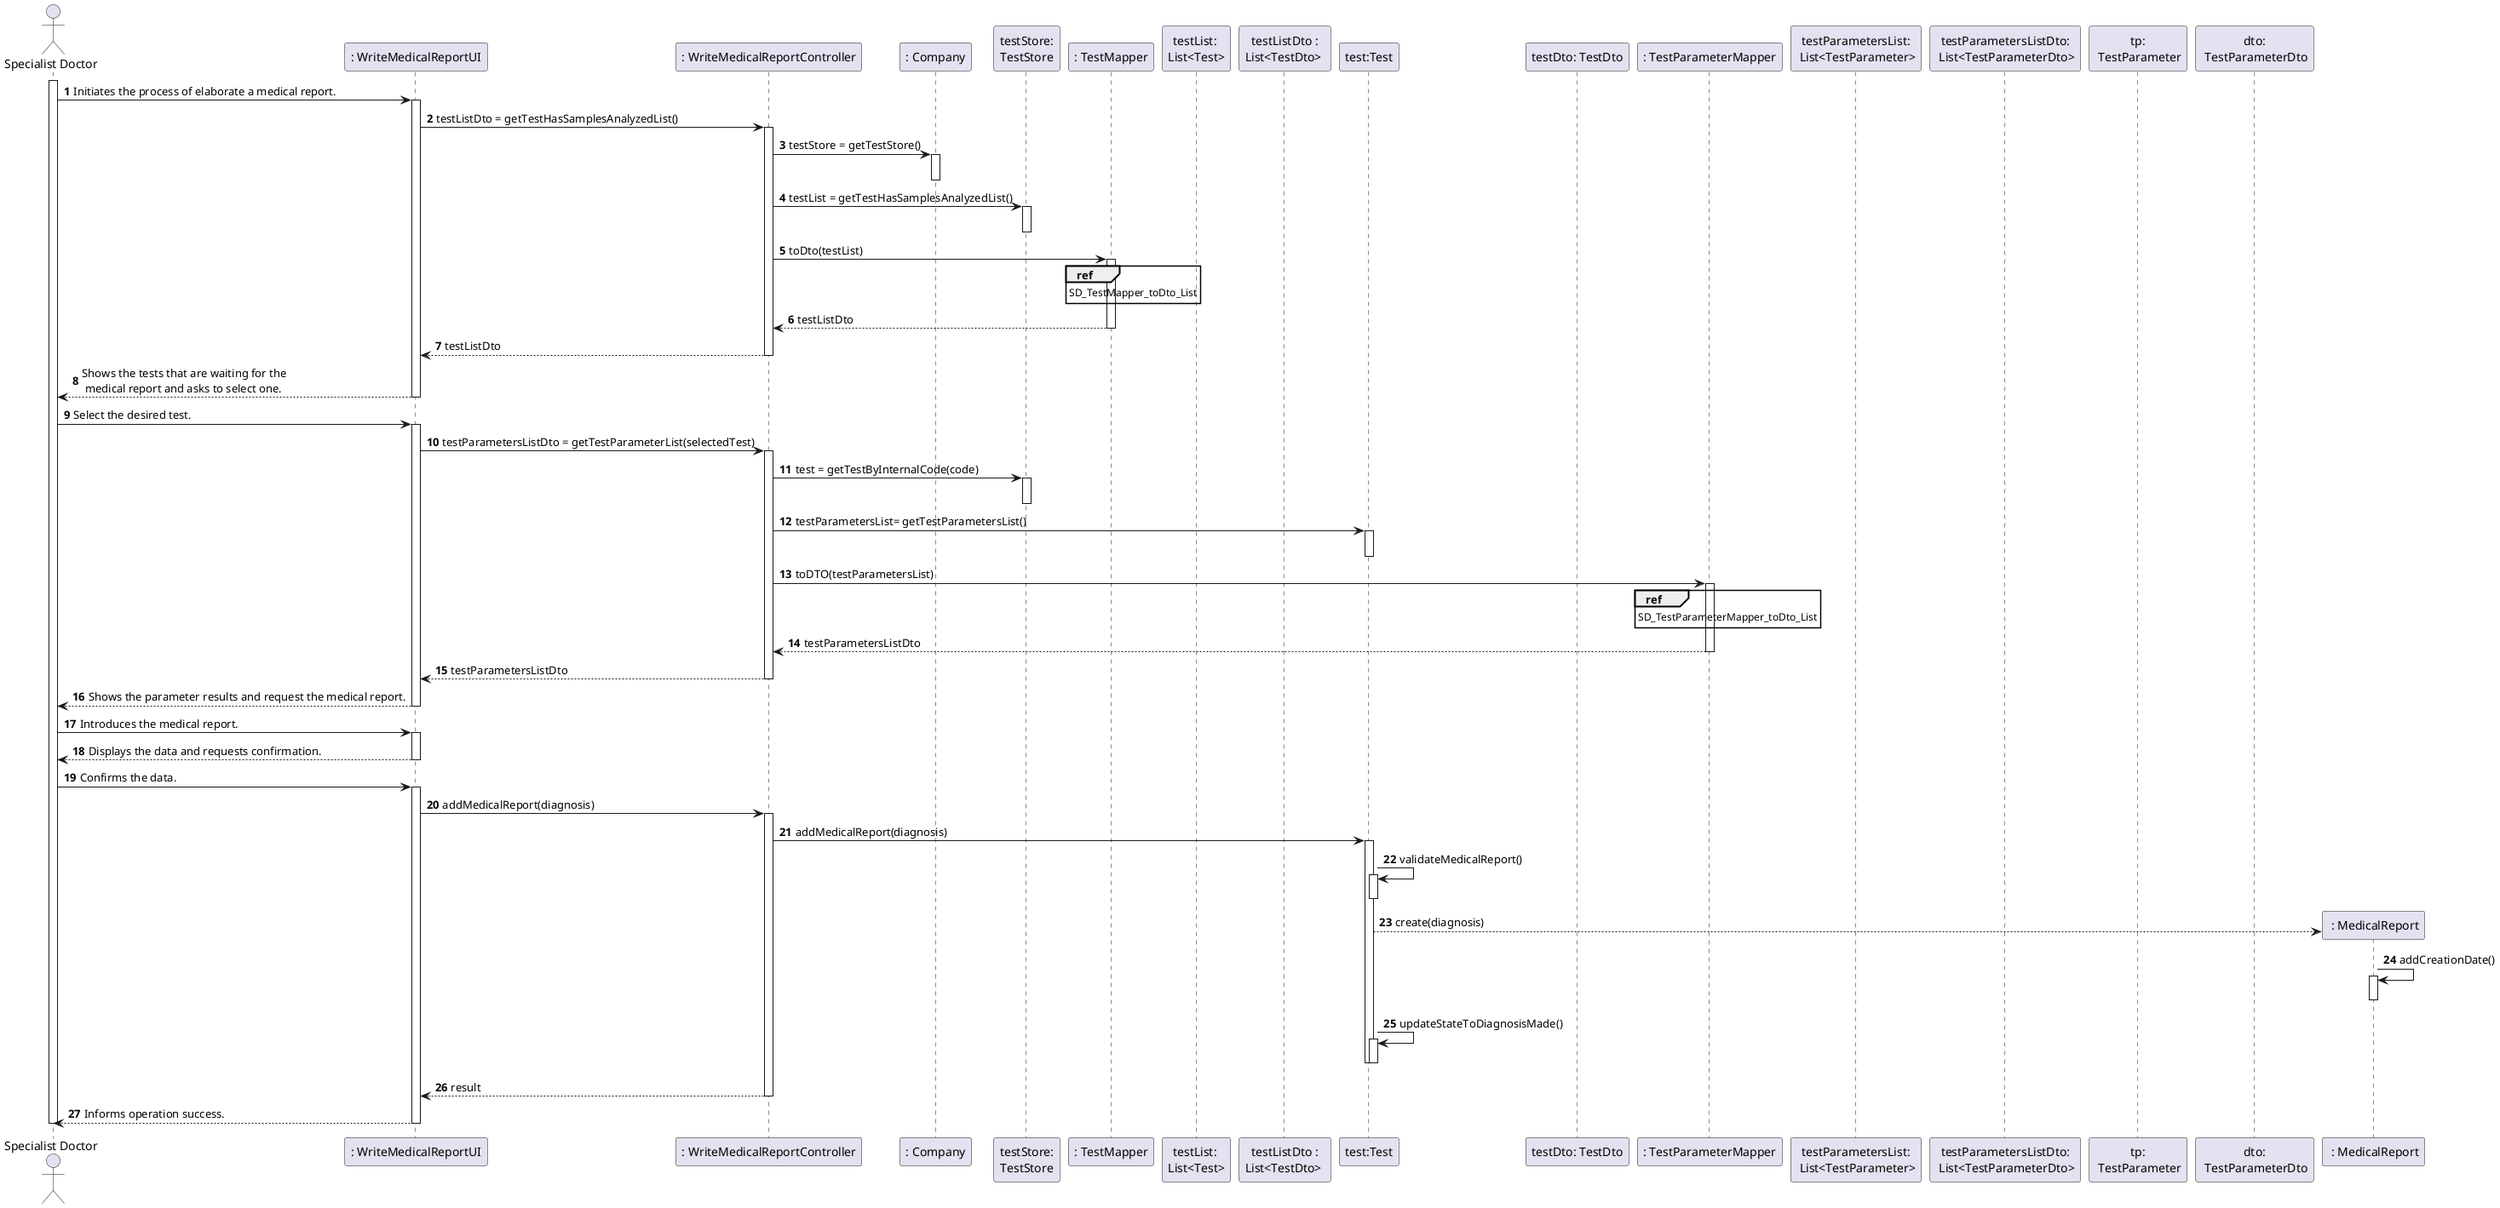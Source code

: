 @startuml
autonumber
'hide footbox
actor "Specialist Doctor" as Doctor

participant ": WriteMedicalReportUI" as UI
participant ": WriteMedicalReportController" as CTRL
participant ": Company" as Comp
participant "testStore:\nTestStore" as TS
participant ": TestMapper" as tMAPPER
participant "testList: \nList<Test>" as List
participant "testListDto :\nList<TestDto> " as TDto
participant "test:Test" as TEST
participant "testDto: TestDto" as TestDtoc
participant ": TestParameterMapper" as tpMAPPER
participant "testParametersList:\n List<TestParameter>" as lTP
participant "testParametersListDto:\n List<TestParameterDto>" as lTPDto
participant "tp:\n TestParameter" as TP
participant "dto:\n TestParameterDto" as TPDto
participant " : MedicalReport" as REPORT

activate Doctor
Doctor -> UI : Initiates the process of elaborate a medical report.
activate UI
UI -> CTRL : testListDto = getTestHasSamplesAnalyzedList()
activate CTRL
CTRL -> Comp : testStore = getTestStore()
activate Comp
deactivate Comp
CTRL -> TS : testList = getTestHasSamplesAnalyzedList()
activate TS
deactivate TS
CTRL -> tMAPPER : toDto(testList)
activate tMAPPER
ref over tMAPPER
SD_TestMapper_toDto_List
end ref
tMAPPER --> CTRL : testListDto
deactivate tMAPPER
CTRL --> UI : testListDto
deactivate CTRL
UI --> Doctor : Shows the tests that are waiting for the \n medical report and asks to select one.
deactivate UI

Doctor -> UI :  Select the desired test.
activate UI
UI -> CTRL : testParametersListDto = getTestParameterList(selectedTest)
activate CTRL
CTRL -> TS : test = getTestByInternalCode(code)
activate TS
deactivate TS
CTRL -> TEST : testParametersList= getTestParametersList()
activate TEST
deactivate TEST
CTRL -> tpMAPPER : toDTO(testParametersList)
activate tpMAPPER
ref over tpMAPPER
SD_TestParameterMapper_toDto_List
end ref
tpMAPPER --> CTRL : testParametersListDto
deactivate tpMAPPER
CTRL --> UI : testParametersListDto
deactivate CTRL
UI --> Doctor : Shows the parameter results and request the medical report.
deactivate UI

Doctor-> UI : Introduces the medical report.
activate UI

UI --> Doctor : Displays the data and requests confirmation.
deactivate UI

Doctor-> UI : Confirms the data.
activate UI
UI -> CTRL: addMedicalReport(diagnosis)
activate CTRL
CTRL -> TEST : addMedicalReport(diagnosis)
activate TEST
TEST -> TEST : validateMedicalReport()
activate TEST
deactivate TEST
TEST --> REPORT** : create(diagnosis)
REPORT -> REPORT : addCreationDate()
activate REPORT
deactivate REPORT
TEST -> TEST : updateStateToDiagnosisMade()
activate TEST
deactivate TEST
deactivate TEST
CTRL --> UI : result
deactivate CTRL
UI --> Doctor : Informs operation success.
deactivate UI

deactivate Doctor



@enduml